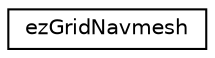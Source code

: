digraph "Graphical Class Hierarchy"
{
 // LATEX_PDF_SIZE
  edge [fontname="Helvetica",fontsize="10",labelfontname="Helvetica",labelfontsize="10"];
  node [fontname="Helvetica",fontsize="10",shape=record];
  rankdir="LR";
  Node0 [label="ezGridNavmesh",height=0.2,width=0.4,color="black", fillcolor="white", style="filled",URL="$da/da6/classez_grid_navmesh.htm",tooltip="Takes an ezGameGrid and creates an optimized navmesh structure from it, that is more efficient for pa..."];
}
